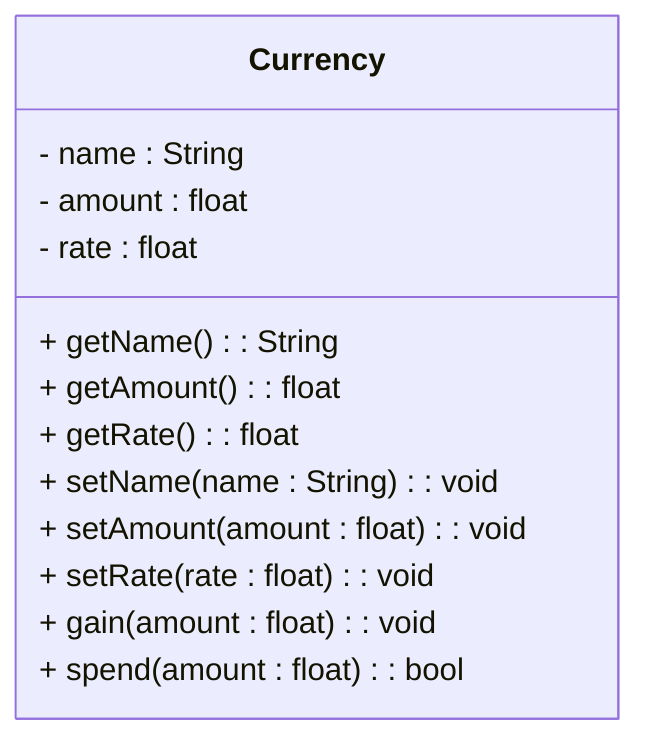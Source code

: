 classDiagram
class Currency {
  
  %% attributes

  - name : String
  - amount : float
  - rate : float

  %% methods

  %% getters

  + getName() : String
  + getAmount() : float
  + getRate() : float

  %% setters

  + setName(name : String) : void
  + setAmount(amount : float) : void
  + setRate(rate : float) : void
  
  %% other
  
  + gain(amount : float) : void
  + spend(amount : float) : bool
}